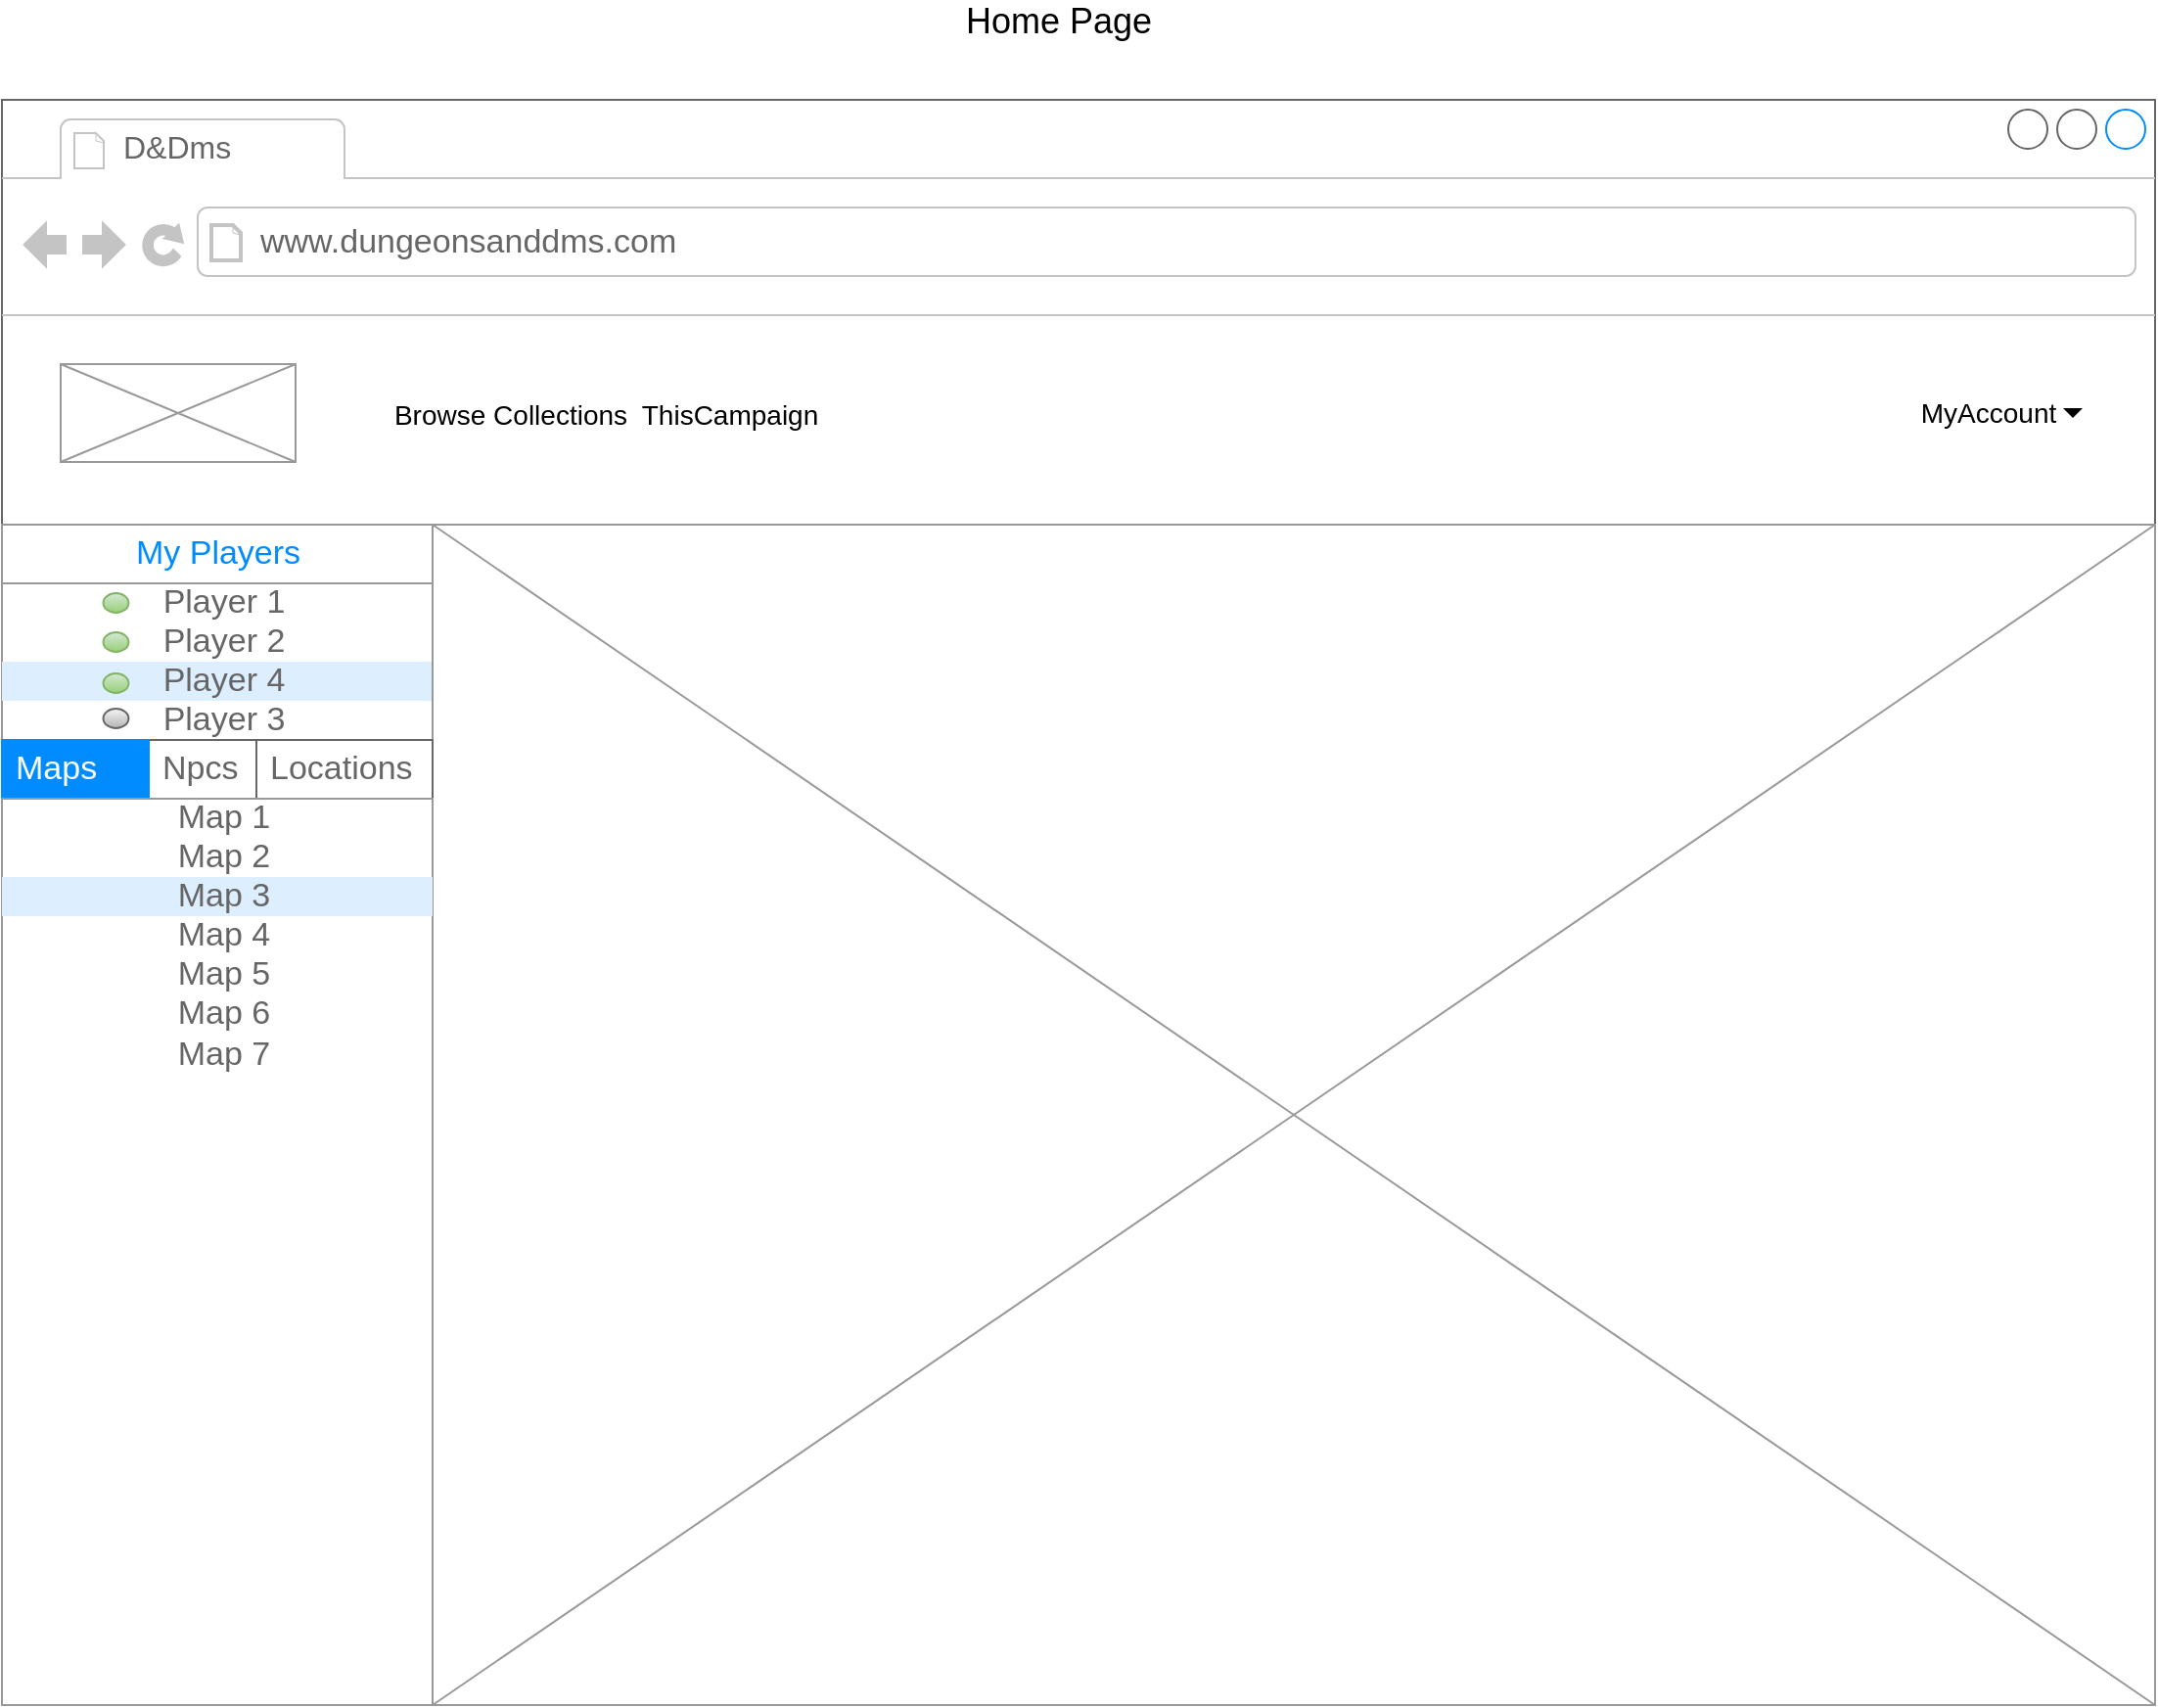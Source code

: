<mxfile version="20.3.0" type="device"><diagram name="Page-1" id="03018318-947c-dd8e-b7a3-06fadd420f32"><mxGraphModel dx="1422" dy="865" grid="1" gridSize="10" guides="1" tooltips="1" connect="1" arrows="1" fold="1" page="1" pageScale="1" pageWidth="1169" pageHeight="827" background="#ffffff" math="0" shadow="0"><root><mxCell id="0"/><mxCell id="1" parent="0"/><mxCell id="nOhqsUNQaKiK91TGU0c0-6" value="" style="strokeWidth=1;shadow=0;dashed=0;align=center;html=1;shape=mxgraph.mockup.containers.browserWindow;rSize=0;strokeColor=#666666;strokeColor2=#008cff;strokeColor3=#c4c4c4;mainText=,;recursiveResize=0;" parent="1" vertex="1"><mxGeometry x="40" y="90" width="1100" height="820" as="geometry"/></mxCell><mxCell id="nOhqsUNQaKiK91TGU0c0-7" value="&lt;font style=&quot;font-size: 16px;&quot;&gt;D&amp;amp;Dms&lt;/font&gt;" style="strokeWidth=1;shadow=0;dashed=0;align=center;html=1;shape=mxgraph.mockup.containers.anchor;fontSize=17;fontColor=#666666;align=left;" parent="nOhqsUNQaKiK91TGU0c0-6" vertex="1"><mxGeometry x="60" y="12" width="110" height="26" as="geometry"/></mxCell><mxCell id="nOhqsUNQaKiK91TGU0c0-8" value="www.dungeonsanddms.com" style="strokeWidth=1;shadow=0;dashed=0;align=center;html=1;shape=mxgraph.mockup.containers.anchor;rSize=0;fontSize=17;fontColor=#666666;align=left;" parent="nOhqsUNQaKiK91TGU0c0-6" vertex="1"><mxGeometry x="130" y="60" width="250" height="26" as="geometry"/></mxCell><mxCell id="nOhqsUNQaKiK91TGU0c0-25" value="MyAccount" style="strokeColor=none;fillColor=none;rSize=5;perimeter=none;whiteSpace=wrap;resizeWidth=1;align=center;spacing=20;fontSize=14;spacingRight=10;" parent="nOhqsUNQaKiK91TGU0c0-6" vertex="1"><mxGeometry x="970" y="140" width="100" height="40" as="geometry"/></mxCell><mxCell id="nOhqsUNQaKiK91TGU0c0-26" value="" style="shape=triangle;direction=south;strokeColor=none;perimeter=none;fillColor=#000000;" parent="nOhqsUNQaKiK91TGU0c0-25" vertex="1"><mxGeometry x="1" y="0.5" width="10" height="5" relative="1" as="geometry"><mxPoint x="-17" y="-2.5" as="offset"/></mxGeometry></mxCell><mxCell id="nOhqsUNQaKiK91TGU0c0-27" value="Browse Collections" style="fillColor=none;strokeColor=none;fontSize=14;" parent="nOhqsUNQaKiK91TGU0c0-6" vertex="1"><mxGeometry x="230" y="140" width="60" height="40" as="geometry"/></mxCell><mxCell id="nOhqsUNQaKiK91TGU0c0-28" value="ThisCampaign" style="fillColor=none;strokeColor=none;fontSize=14;" parent="nOhqsUNQaKiK91TGU0c0-6" vertex="1"><mxGeometry x="332" y="140" width="80" height="40" as="geometry"/></mxCell><mxCell id="nOhqsUNQaKiK91TGU0c0-29" value="" style="verticalLabelPosition=bottom;shadow=0;dashed=0;align=center;html=1;verticalAlign=top;strokeWidth=1;shape=mxgraph.mockup.graphics.simpleIcon;strokeColor=#999999;" parent="nOhqsUNQaKiK91TGU0c0-6" vertex="1"><mxGeometry x="30" y="135" width="120" height="50" as="geometry"/></mxCell><mxCell id="nOhqsUNQaKiK91TGU0c0-35" value="" style="verticalLabelPosition=bottom;shadow=0;dashed=0;align=center;html=1;verticalAlign=top;strokeWidth=1;shape=mxgraph.mockup.markup.line;strokeColor=#999999;" parent="nOhqsUNQaKiK91TGU0c0-6" vertex="1"><mxGeometry y="207" width="1100" height="20" as="geometry"/></mxCell><mxCell id="nOhqsUNQaKiK91TGU0c0-36" value="" style="verticalLabelPosition=bottom;shadow=0;dashed=0;align=center;html=1;verticalAlign=top;strokeWidth=1;shape=mxgraph.mockup.markup.line;strokeColor=#999999;direction=north;" parent="nOhqsUNQaKiK91TGU0c0-6" vertex="1"><mxGeometry x="210" y="217" width="20" height="603" as="geometry"/></mxCell><mxCell id="nOhqsUNQaKiK91TGU0c0-37" value="" style="strokeWidth=1;shadow=0;dashed=0;align=center;html=1;shape=mxgraph.mockup.forms.rrect;rSize=0;strokeColor=#999999;fillColor=#ffffff;" parent="nOhqsUNQaKiK91TGU0c0-6" vertex="1"><mxGeometry y="217" width="220" height="110" as="geometry"/></mxCell><mxCell id="nOhqsUNQaKiK91TGU0c0-38" value="My Players" style="strokeWidth=1;shadow=0;dashed=0;align=center;html=1;shape=mxgraph.mockup.forms.rrect;rSize=0;strokeColor=#999999;fontColor=#008cff;fontSize=17;fillColor=#ffffff;resizeWidth=1;" parent="nOhqsUNQaKiK91TGU0c0-37" vertex="1"><mxGeometry width="220" height="30" relative="1" as="geometry"/></mxCell><mxCell id="nOhqsUNQaKiK91TGU0c0-39" value="Player 1" style="strokeWidth=1;shadow=0;dashed=0;align=center;html=1;shape=mxgraph.mockup.forms.anchor;fontSize=17;fontColor=#666666;align=center;spacingLeft=5;resizeWidth=1;" parent="nOhqsUNQaKiK91TGU0c0-37" vertex="1"><mxGeometry width="220" height="20" relative="1" as="geometry"><mxPoint y="30" as="offset"/></mxGeometry></mxCell><mxCell id="nOhqsUNQaKiK91TGU0c0-40" value="Player 2" style="strokeWidth=1;shadow=0;dashed=0;align=center;html=1;shape=mxgraph.mockup.forms.anchor;fontSize=17;fontColor=#666666;align=center;spacingLeft=5;resizeWidth=1;" parent="nOhqsUNQaKiK91TGU0c0-37" vertex="1"><mxGeometry width="220" height="20" relative="1" as="geometry"><mxPoint y="50" as="offset"/></mxGeometry></mxCell><mxCell id="nOhqsUNQaKiK91TGU0c0-41" value="Player 4" style="strokeWidth=1;shadow=0;dashed=0;align=center;html=1;shape=mxgraph.mockup.forms.rrect;rSize=0;fontSize=17;fontColor=#666666;align=center;spacingLeft=5;fillColor=#ddeeff;strokeColor=none;resizeWidth=1;" parent="nOhqsUNQaKiK91TGU0c0-37" vertex="1"><mxGeometry width="220" height="20" relative="1" as="geometry"><mxPoint y="70" as="offset"/></mxGeometry></mxCell><mxCell id="nOhqsUNQaKiK91TGU0c0-42" value="Player 3" style="strokeWidth=1;shadow=0;dashed=0;align=center;html=1;shape=mxgraph.mockup.forms.anchor;fontSize=17;fontColor=#666666;align=center;spacingLeft=5;resizeWidth=1;" parent="nOhqsUNQaKiK91TGU0c0-37" vertex="1"><mxGeometry width="220" height="20" relative="1" as="geometry"><mxPoint y="90" as="offset"/></mxGeometry></mxCell><mxCell id="nOhqsUNQaKiK91TGU0c0-43" value="" style="shape=ellipse;fillColor=#d5e8d4;strokeColor=#82b366;html=1;align=center;gradientColor=#97d077;" parent="nOhqsUNQaKiK91TGU0c0-37" vertex="1"><mxGeometry x="51.765" y="35" width="12.941" height="10" as="geometry"/></mxCell><mxCell id="nOhqsUNQaKiK91TGU0c0-45" value="" style="shape=ellipse;fillColor=#d5e8d4;strokeColor=#82b366;html=1;align=center;gradientColor=#97d077;" parent="nOhqsUNQaKiK91TGU0c0-37" vertex="1"><mxGeometry x="51.765" y="55" width="12.941" height="10" as="geometry"/></mxCell><mxCell id="nOhqsUNQaKiK91TGU0c0-46" value="" style="shape=ellipse;fillColor=#d5e8d4;strokeColor=#82b366;html=1;align=center;gradientColor=#97d077;" parent="nOhqsUNQaKiK91TGU0c0-37" vertex="1"><mxGeometry x="51.765" y="76" width="12.941" height="10" as="geometry"/></mxCell><mxCell id="nOhqsUNQaKiK91TGU0c0-47" value="" style="shape=ellipse;fillColor=#f5f5f5;strokeColor=#666666;html=1;align=center;gradientColor=#b3b3b3;" parent="nOhqsUNQaKiK91TGU0c0-37" vertex="1"><mxGeometry x="51.765" y="94" width="12.941" height="10" as="geometry"/></mxCell><mxCell id="nOhqsUNQaKiK91TGU0c0-55" value="" style="verticalLabelPosition=bottom;shadow=0;dashed=0;align=center;html=1;verticalAlign=top;strokeWidth=1;shape=mxgraph.mockup.graphics.simpleIcon;strokeColor=#999999;" parent="nOhqsUNQaKiK91TGU0c0-6" vertex="1"><mxGeometry x="220" y="217" width="880" height="603" as="geometry"/></mxCell><mxCell id="XEJnBtfoE7EOXwIq5xsE-4" value="Npcs" style="strokeWidth=1;shadow=0;dashed=0;align=center;html=1;shape=mxgraph.mockup.forms.uRect;fontSize=17;fontColor=#666666;align=left;spacingLeft=5;strokeColor=#666666;" parent="nOhqsUNQaKiK91TGU0c0-6" vertex="1"><mxGeometry x="75" y="327" width="75" height="30" as="geometry"/></mxCell><mxCell id="XEJnBtfoE7EOXwIq5xsE-5" value="Maps" style="strokeWidth=1;shadow=0;dashed=0;align=center;html=1;shape=mxgraph.mockup.forms.uRect;fontSize=17;fontColor=#ffffff;align=left;spacingLeft=5;strokeColor=#008cff;fillColor=#008cff;" parent="nOhqsUNQaKiK91TGU0c0-6" vertex="1"><mxGeometry y="327" width="75" height="30" as="geometry"/></mxCell><mxCell id="XEJnBtfoE7EOXwIq5xsE-6" value="Locations" style="strokeWidth=1;shadow=0;dashed=0;align=center;html=1;shape=mxgraph.mockup.forms.uRect;fontSize=17;fontColor=#666666;align=left;spacingLeft=5;strokeColor=#666666;" parent="nOhqsUNQaKiK91TGU0c0-6" vertex="1"><mxGeometry x="130" y="327" width="90" height="30" as="geometry"/></mxCell><mxCell id="XEJnBtfoE7EOXwIq5xsE-7" value="" style="strokeWidth=1;shadow=0;dashed=0;align=center;html=1;shape=mxgraph.mockup.forms.rrect;rSize=0;strokeColor=#999999;fillColor=#ffffff;" parent="nOhqsUNQaKiK91TGU0c0-6" vertex="1"><mxGeometry y="357" width="220" height="463" as="geometry"/></mxCell><mxCell id="XEJnBtfoE7EOXwIq5xsE-8" value="" style="strokeWidth=1;shadow=0;dashed=0;align=center;html=1;shape=mxgraph.mockup.forms.rrect;rSize=0;strokeColor=#999999;fontColor=#008cff;fontSize=17;fillColor=#ffffff;resizeWidth=1;" parent="XEJnBtfoE7EOXwIq5xsE-7" vertex="1"><mxGeometry width="220" relative="1" as="geometry"/></mxCell><mxCell id="XEJnBtfoE7EOXwIq5xsE-9" value="Map 1" style="strokeWidth=1;shadow=0;dashed=0;align=center;html=1;shape=mxgraph.mockup.forms.anchor;fontSize=17;fontColor=#666666;align=center;spacingLeft=5;resizeWidth=1;" parent="XEJnBtfoE7EOXwIq5xsE-7" vertex="1"><mxGeometry width="220.0" height="20" relative="1" as="geometry"><mxPoint as="offset"/></mxGeometry></mxCell><mxCell id="XEJnBtfoE7EOXwIq5xsE-10" value="Map 2" style="strokeWidth=1;shadow=0;dashed=0;align=center;html=1;shape=mxgraph.mockup.forms.anchor;fontSize=17;fontColor=#666666;align=center;spacingLeft=5;resizeWidth=1;" parent="XEJnBtfoE7EOXwIq5xsE-7" vertex="1"><mxGeometry width="220.0" height="20" relative="1" as="geometry"><mxPoint y="20" as="offset"/></mxGeometry></mxCell><mxCell id="XEJnBtfoE7EOXwIq5xsE-11" value="Map 3" style="strokeWidth=1;shadow=0;dashed=0;align=center;html=1;shape=mxgraph.mockup.forms.rrect;rSize=0;fontSize=17;fontColor=#666666;align=center;spacingLeft=5;fillColor=#ddeeff;strokeColor=none;resizeWidth=1;" parent="XEJnBtfoE7EOXwIq5xsE-7" vertex="1"><mxGeometry width="220.0" height="20" relative="1" as="geometry"><mxPoint y="40" as="offset"/></mxGeometry></mxCell><mxCell id="XEJnBtfoE7EOXwIq5xsE-12" value="Map 4" style="strokeWidth=1;shadow=0;dashed=0;align=center;html=1;shape=mxgraph.mockup.forms.anchor;fontSize=17;fontColor=#666666;align=center;spacingLeft=5;resizeWidth=1;" parent="XEJnBtfoE7EOXwIq5xsE-7" vertex="1"><mxGeometry width="220.0" height="20" relative="1" as="geometry"><mxPoint y="60" as="offset"/></mxGeometry></mxCell><mxCell id="XEJnBtfoE7EOXwIq5xsE-13" value="Map 5" style="strokeWidth=1;shadow=0;dashed=0;align=center;html=1;shape=mxgraph.mockup.forms.anchor;fontSize=17;fontColor=#666666;align=center;spacingLeft=5;resizeWidth=1;" parent="XEJnBtfoE7EOXwIq5xsE-7" vertex="1"><mxGeometry width="220.0" height="20" relative="1" as="geometry"><mxPoint y="80" as="offset"/></mxGeometry></mxCell><mxCell id="XEJnBtfoE7EOXwIq5xsE-14" value="Map 6" style="strokeWidth=1;shadow=0;dashed=0;align=center;html=1;shape=mxgraph.mockup.forms.anchor;fontSize=17;fontColor=#666666;align=center;spacingLeft=5;resizeWidth=1;" parent="XEJnBtfoE7EOXwIq5xsE-7" vertex="1"><mxGeometry width="220.0" height="20" relative="1" as="geometry"><mxPoint y="100" as="offset"/></mxGeometry></mxCell><mxCell id="XEJnBtfoE7EOXwIq5xsE-15" value="Map 7" style="strokeWidth=1;shadow=0;dashed=0;align=center;html=1;shape=mxgraph.mockup.forms.anchor;fontSize=17;fontColor=#666666;align=center;spacingLeft=5;resizeWidth=1;" parent="XEJnBtfoE7EOXwIq5xsE-7" vertex="1"><mxGeometry width="220.0" height="20" relative="1" as="geometry"><mxPoint y="121" as="offset"/></mxGeometry></mxCell><mxCell id="nOhqsUNQaKiK91TGU0c0-10" value="&lt;font style=&quot;font-size: 18px&quot;&gt;Home Page&lt;/font&gt;" style="text;html=1;strokeColor=none;fillColor=none;align=center;verticalAlign=middle;whiteSpace=wrap;rounded=0;" parent="1" vertex="1"><mxGeometry x="40" y="40" width="1080" height="20" as="geometry"/></mxCell></root></mxGraphModel></diagram></mxfile>
